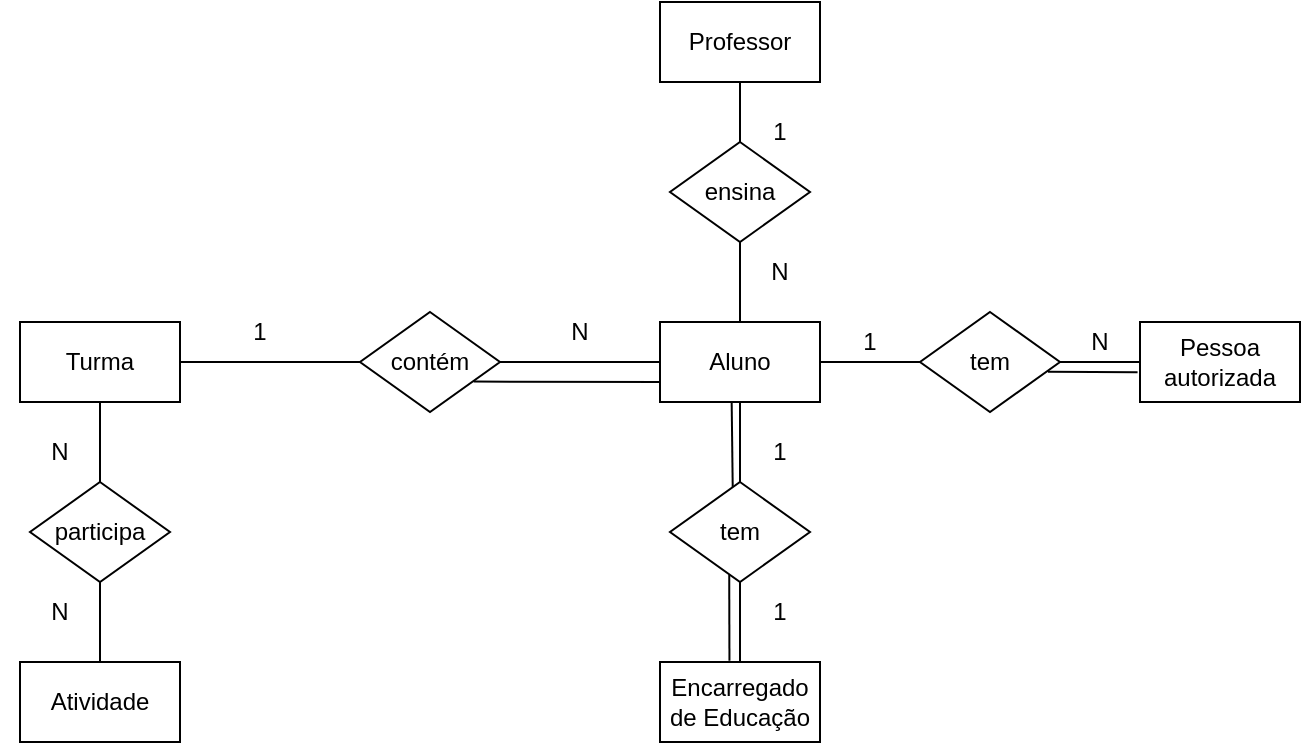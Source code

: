 <mxfile version="23.1.8" type="github">
  <diagram name="Página-1" id="zqDcufJNqj2IekqlWoUW">
    <mxGraphModel dx="830" dy="567" grid="1" gridSize="10" guides="1" tooltips="1" connect="1" arrows="1" fold="1" page="1" pageScale="1" pageWidth="1169" pageHeight="827" math="0" shadow="0">
      <root>
        <mxCell id="0" />
        <mxCell id="1" parent="0" />
        <mxCell id="k65Ih3bsVJZd8CG2GF2q-1" value="Aluno" style="rounded=0;whiteSpace=wrap;html=1;" vertex="1" parent="1">
          <mxGeometry x="590" y="380" width="80" height="40" as="geometry" />
        </mxCell>
        <mxCell id="k65Ih3bsVJZd8CG2GF2q-2" value="Turma" style="rounded=0;whiteSpace=wrap;html=1;" vertex="1" parent="1">
          <mxGeometry x="270" y="380" width="80" height="40" as="geometry" />
        </mxCell>
        <mxCell id="k65Ih3bsVJZd8CG2GF2q-3" value="contém" style="rhombus;whiteSpace=wrap;html=1;" vertex="1" parent="1">
          <mxGeometry x="440" y="375" width="70" height="50" as="geometry" />
        </mxCell>
        <mxCell id="k65Ih3bsVJZd8CG2GF2q-4" value="" style="endArrow=none;html=1;rounded=0;exitX=1;exitY=0.5;exitDx=0;exitDy=0;entryX=0;entryY=0.5;entryDx=0;entryDy=0;" edge="1" parent="1" source="k65Ih3bsVJZd8CG2GF2q-2" target="k65Ih3bsVJZd8CG2GF2q-3">
          <mxGeometry width="50" height="50" relative="1" as="geometry">
            <mxPoint x="460" y="540" as="sourcePoint" />
            <mxPoint x="510" y="490" as="targetPoint" />
          </mxGeometry>
        </mxCell>
        <mxCell id="k65Ih3bsVJZd8CG2GF2q-5" value="" style="endArrow=none;html=1;rounded=0;exitX=1;exitY=0.5;exitDx=0;exitDy=0;entryX=0;entryY=0.5;entryDx=0;entryDy=0;" edge="1" parent="1" source="k65Ih3bsVJZd8CG2GF2q-3" target="k65Ih3bsVJZd8CG2GF2q-1">
          <mxGeometry width="50" height="50" relative="1" as="geometry">
            <mxPoint x="460" y="540" as="sourcePoint" />
            <mxPoint x="510" y="490" as="targetPoint" />
          </mxGeometry>
        </mxCell>
        <mxCell id="k65Ih3bsVJZd8CG2GF2q-6" value="1" style="text;html=1;align=center;verticalAlign=middle;whiteSpace=wrap;rounded=0;" vertex="1" parent="1">
          <mxGeometry x="360" y="370" width="60" height="30" as="geometry" />
        </mxCell>
        <mxCell id="k65Ih3bsVJZd8CG2GF2q-7" value="N" style="text;html=1;align=center;verticalAlign=middle;whiteSpace=wrap;rounded=0;" vertex="1" parent="1">
          <mxGeometry x="520" y="370" width="60" height="30" as="geometry" />
        </mxCell>
        <mxCell id="k65Ih3bsVJZd8CG2GF2q-8" value="" style="endArrow=none;html=1;rounded=0;exitX=0.812;exitY=0.696;exitDx=0;exitDy=0;exitPerimeter=0;entryX=0;entryY=0.75;entryDx=0;entryDy=0;" edge="1" parent="1" source="k65Ih3bsVJZd8CG2GF2q-3" target="k65Ih3bsVJZd8CG2GF2q-1">
          <mxGeometry width="50" height="50" relative="1" as="geometry">
            <mxPoint x="530" y="470" as="sourcePoint" />
            <mxPoint x="580" y="420" as="targetPoint" />
          </mxGeometry>
        </mxCell>
        <mxCell id="k65Ih3bsVJZd8CG2GF2q-10" value="Atividade" style="rounded=0;whiteSpace=wrap;html=1;" vertex="1" parent="1">
          <mxGeometry x="270" y="550" width="80" height="40" as="geometry" />
        </mxCell>
        <mxCell id="k65Ih3bsVJZd8CG2GF2q-12" value="participa" style="rhombus;whiteSpace=wrap;html=1;" vertex="1" parent="1">
          <mxGeometry x="275" y="460" width="70" height="50" as="geometry" />
        </mxCell>
        <mxCell id="k65Ih3bsVJZd8CG2GF2q-13" value="" style="endArrow=none;html=1;rounded=0;entryX=0.5;entryY=1;entryDx=0;entryDy=0;exitX=0.5;exitY=0;exitDx=0;exitDy=0;" edge="1" parent="1" source="k65Ih3bsVJZd8CG2GF2q-12" target="k65Ih3bsVJZd8CG2GF2q-2">
          <mxGeometry width="50" height="50" relative="1" as="geometry">
            <mxPoint x="365" y="500" as="sourcePoint" />
            <mxPoint x="415" y="450" as="targetPoint" />
          </mxGeometry>
        </mxCell>
        <mxCell id="k65Ih3bsVJZd8CG2GF2q-14" value="" style="endArrow=none;html=1;rounded=0;entryX=0.5;entryY=1;entryDx=0;entryDy=0;exitX=0.5;exitY=0;exitDx=0;exitDy=0;" edge="1" parent="1" source="k65Ih3bsVJZd8CG2GF2q-10" target="k65Ih3bsVJZd8CG2GF2q-12">
          <mxGeometry width="50" height="50" relative="1" as="geometry">
            <mxPoint x="345" y="590" as="sourcePoint" />
            <mxPoint x="395" y="540" as="targetPoint" />
          </mxGeometry>
        </mxCell>
        <mxCell id="k65Ih3bsVJZd8CG2GF2q-15" value="Encarregado&lt;br&gt;de Educação" style="rounded=0;whiteSpace=wrap;html=1;" vertex="1" parent="1">
          <mxGeometry x="590" y="550" width="80" height="40" as="geometry" />
        </mxCell>
        <mxCell id="k65Ih3bsVJZd8CG2GF2q-16" value="Professor" style="rounded=0;whiteSpace=wrap;html=1;" vertex="1" parent="1">
          <mxGeometry x="590" y="220" width="80" height="40" as="geometry" />
        </mxCell>
        <mxCell id="k65Ih3bsVJZd8CG2GF2q-18" value="" style="endArrow=none;html=1;rounded=0;entryX=0.5;entryY=1;entryDx=0;entryDy=0;exitX=0.5;exitY=0;exitDx=0;exitDy=0;" edge="1" parent="1" source="k65Ih3bsVJZd8CG2GF2q-19" target="k65Ih3bsVJZd8CG2GF2q-16">
          <mxGeometry width="50" height="50" relative="1" as="geometry">
            <mxPoint x="560" y="340" as="sourcePoint" />
            <mxPoint x="610" y="290" as="targetPoint" />
          </mxGeometry>
        </mxCell>
        <mxCell id="k65Ih3bsVJZd8CG2GF2q-19" value="ensina" style="rhombus;whiteSpace=wrap;html=1;" vertex="1" parent="1">
          <mxGeometry x="595" y="290" width="70" height="50" as="geometry" />
        </mxCell>
        <mxCell id="k65Ih3bsVJZd8CG2GF2q-20" value="tem" style="rhombus;whiteSpace=wrap;html=1;" vertex="1" parent="1">
          <mxGeometry x="595" y="460" width="70" height="50" as="geometry" />
        </mxCell>
        <mxCell id="k65Ih3bsVJZd8CG2GF2q-21" value="" style="endArrow=none;html=1;rounded=0;entryX=0.5;entryY=1;entryDx=0;entryDy=0;exitX=0.5;exitY=0;exitDx=0;exitDy=0;" edge="1" parent="1" source="k65Ih3bsVJZd8CG2GF2q-1" target="k65Ih3bsVJZd8CG2GF2q-19">
          <mxGeometry width="50" height="50" relative="1" as="geometry">
            <mxPoint x="540" y="470" as="sourcePoint" />
            <mxPoint x="590" y="420" as="targetPoint" />
          </mxGeometry>
        </mxCell>
        <mxCell id="k65Ih3bsVJZd8CG2GF2q-22" value="" style="endArrow=none;html=1;rounded=0;entryX=0.5;entryY=1;entryDx=0;entryDy=0;exitX=0.5;exitY=0;exitDx=0;exitDy=0;" edge="1" parent="1" source="k65Ih3bsVJZd8CG2GF2q-20" target="k65Ih3bsVJZd8CG2GF2q-1">
          <mxGeometry width="50" height="50" relative="1" as="geometry">
            <mxPoint x="540" y="470" as="sourcePoint" />
            <mxPoint x="590" y="420" as="targetPoint" />
          </mxGeometry>
        </mxCell>
        <mxCell id="k65Ih3bsVJZd8CG2GF2q-26" value="" style="endArrow=none;html=1;rounded=0;entryX=0.5;entryY=1;entryDx=0;entryDy=0;exitX=0.5;exitY=0;exitDx=0;exitDy=0;" edge="1" parent="1" source="k65Ih3bsVJZd8CG2GF2q-15" target="k65Ih3bsVJZd8CG2GF2q-20">
          <mxGeometry width="50" height="50" relative="1" as="geometry">
            <mxPoint x="540" y="470" as="sourcePoint" />
            <mxPoint x="590" y="420" as="targetPoint" />
          </mxGeometry>
        </mxCell>
        <mxCell id="k65Ih3bsVJZd8CG2GF2q-27" value="1" style="text;html=1;align=center;verticalAlign=middle;whiteSpace=wrap;rounded=0;" vertex="1" parent="1">
          <mxGeometry x="620" y="510" width="60" height="30" as="geometry" />
        </mxCell>
        <mxCell id="k65Ih3bsVJZd8CG2GF2q-28" value="1" style="text;html=1;align=center;verticalAlign=middle;whiteSpace=wrap;rounded=0;" vertex="1" parent="1">
          <mxGeometry x="620" y="430" width="60" height="30" as="geometry" />
        </mxCell>
        <mxCell id="k65Ih3bsVJZd8CG2GF2q-30" value="N" style="text;html=1;align=center;verticalAlign=middle;whiteSpace=wrap;rounded=0;" vertex="1" parent="1">
          <mxGeometry x="260" y="430" width="60" height="30" as="geometry" />
        </mxCell>
        <mxCell id="k65Ih3bsVJZd8CG2GF2q-38" value="N" style="text;html=1;align=center;verticalAlign=middle;whiteSpace=wrap;rounded=0;" vertex="1" parent="1">
          <mxGeometry x="260" y="510" width="60" height="30" as="geometry" />
        </mxCell>
        <mxCell id="k65Ih3bsVJZd8CG2GF2q-41" value="" style="endArrow=none;html=1;rounded=0;exitX=0.448;exitY=0.05;exitDx=0;exitDy=0;exitPerimeter=0;entryX=0.448;entryY=1.011;entryDx=0;entryDy=0;entryPerimeter=0;" edge="1" parent="1" source="k65Ih3bsVJZd8CG2GF2q-20" target="k65Ih3bsVJZd8CG2GF2q-1">
          <mxGeometry width="50" height="50" relative="1" as="geometry">
            <mxPoint x="560" y="490" as="sourcePoint" />
            <mxPoint x="610" y="440" as="targetPoint" />
          </mxGeometry>
        </mxCell>
        <mxCell id="k65Ih3bsVJZd8CG2GF2q-42" value="" style="endArrow=none;html=1;rounded=0;entryX=0.423;entryY=0.931;entryDx=0;entryDy=0;entryPerimeter=0;exitX=0.434;exitY=-0.016;exitDx=0;exitDy=0;exitPerimeter=0;" edge="1" parent="1" source="k65Ih3bsVJZd8CG2GF2q-15" target="k65Ih3bsVJZd8CG2GF2q-20">
          <mxGeometry width="50" height="50" relative="1" as="geometry">
            <mxPoint x="620" y="550" as="sourcePoint" />
            <mxPoint x="620" y="510" as="targetPoint" />
          </mxGeometry>
        </mxCell>
        <mxCell id="k65Ih3bsVJZd8CG2GF2q-43" value="1" style="text;html=1;align=center;verticalAlign=middle;whiteSpace=wrap;rounded=0;" vertex="1" parent="1">
          <mxGeometry x="620" y="270" width="60" height="30" as="geometry" />
        </mxCell>
        <mxCell id="k65Ih3bsVJZd8CG2GF2q-44" value="N" style="text;html=1;align=center;verticalAlign=middle;whiteSpace=wrap;rounded=0;" vertex="1" parent="1">
          <mxGeometry x="620" y="340" width="60" height="30" as="geometry" />
        </mxCell>
        <mxCell id="k65Ih3bsVJZd8CG2GF2q-48" value="Pessoa autorizada" style="rounded=0;whiteSpace=wrap;html=1;" vertex="1" parent="1">
          <mxGeometry x="830" y="380" width="80" height="40" as="geometry" />
        </mxCell>
        <mxCell id="k65Ih3bsVJZd8CG2GF2q-49" value="tem" style="rhombus;whiteSpace=wrap;html=1;" vertex="1" parent="1">
          <mxGeometry x="720" y="375" width="70" height="50" as="geometry" />
        </mxCell>
        <mxCell id="k65Ih3bsVJZd8CG2GF2q-50" value="" style="endArrow=none;html=1;rounded=0;exitX=1;exitY=0.5;exitDx=0;exitDy=0;entryX=0;entryY=0.5;entryDx=0;entryDy=0;" edge="1" parent="1" source="k65Ih3bsVJZd8CG2GF2q-1" target="k65Ih3bsVJZd8CG2GF2q-49">
          <mxGeometry width="50" height="50" relative="1" as="geometry">
            <mxPoint x="720" y="480" as="sourcePoint" />
            <mxPoint x="770" y="430" as="targetPoint" />
          </mxGeometry>
        </mxCell>
        <mxCell id="k65Ih3bsVJZd8CG2GF2q-51" value="" style="endArrow=none;html=1;rounded=0;entryX=0;entryY=0.5;entryDx=0;entryDy=0;exitX=1;exitY=0.5;exitDx=0;exitDy=0;" edge="1" parent="1" source="k65Ih3bsVJZd8CG2GF2q-49" target="k65Ih3bsVJZd8CG2GF2q-48">
          <mxGeometry width="50" height="50" relative="1" as="geometry">
            <mxPoint x="730" y="480" as="sourcePoint" />
            <mxPoint x="780" y="430" as="targetPoint" />
          </mxGeometry>
        </mxCell>
        <mxCell id="k65Ih3bsVJZd8CG2GF2q-52" value="1" style="text;html=1;align=center;verticalAlign=middle;whiteSpace=wrap;rounded=0;" vertex="1" parent="1">
          <mxGeometry x="665" y="375" width="60" height="30" as="geometry" />
        </mxCell>
        <mxCell id="k65Ih3bsVJZd8CG2GF2q-55" value="N" style="text;html=1;align=center;verticalAlign=middle;whiteSpace=wrap;rounded=0;" vertex="1" parent="1">
          <mxGeometry x="780" y="375" width="60" height="30" as="geometry" />
        </mxCell>
        <mxCell id="k65Ih3bsVJZd8CG2GF2q-56" value="" style="endArrow=none;html=1;rounded=0;entryX=0.813;entryY=1.003;entryDx=0;entryDy=0;entryPerimeter=0;exitX=0.914;exitY=0.597;exitDx=0;exitDy=0;exitPerimeter=0;" edge="1" parent="1" source="k65Ih3bsVJZd8CG2GF2q-49" target="k65Ih3bsVJZd8CG2GF2q-55">
          <mxGeometry width="50" height="50" relative="1" as="geometry">
            <mxPoint x="760" y="460" as="sourcePoint" />
            <mxPoint x="810" y="410" as="targetPoint" />
          </mxGeometry>
        </mxCell>
      </root>
    </mxGraphModel>
  </diagram>
</mxfile>
